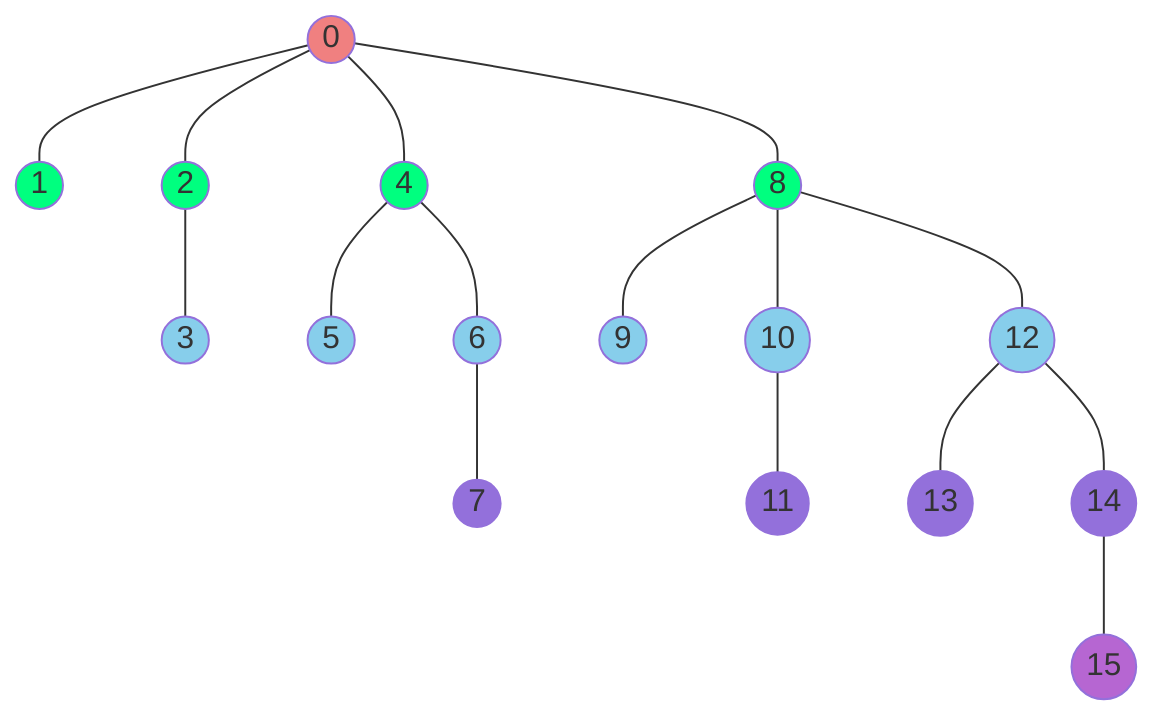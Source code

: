 graph TD
    A((0))

    A --- B((1))
    A --- C((2))
    A --- D((4))
    A --- E((8))

    C --- F((3))
    D --- G((5))
    D --- H((6))
    E --- J((9))
    E --- I((10))
    E --- K((12))

    H --- L((7))
    I --- M((11))
    K --- N((13))
    K --- O((14))

    O --- P((15))

    classDef zero  fill:LightCoral
    classDef one   fill:SpringGreen
    classDef two   fill:SkyBlue
    classDef three fill:MediumPurple
    classDef four  fill:#b666d2

    class A zero
    class B,C,D,E one
    class F,G,H,J,I,K two
    class L,M,N,O three
    class P four